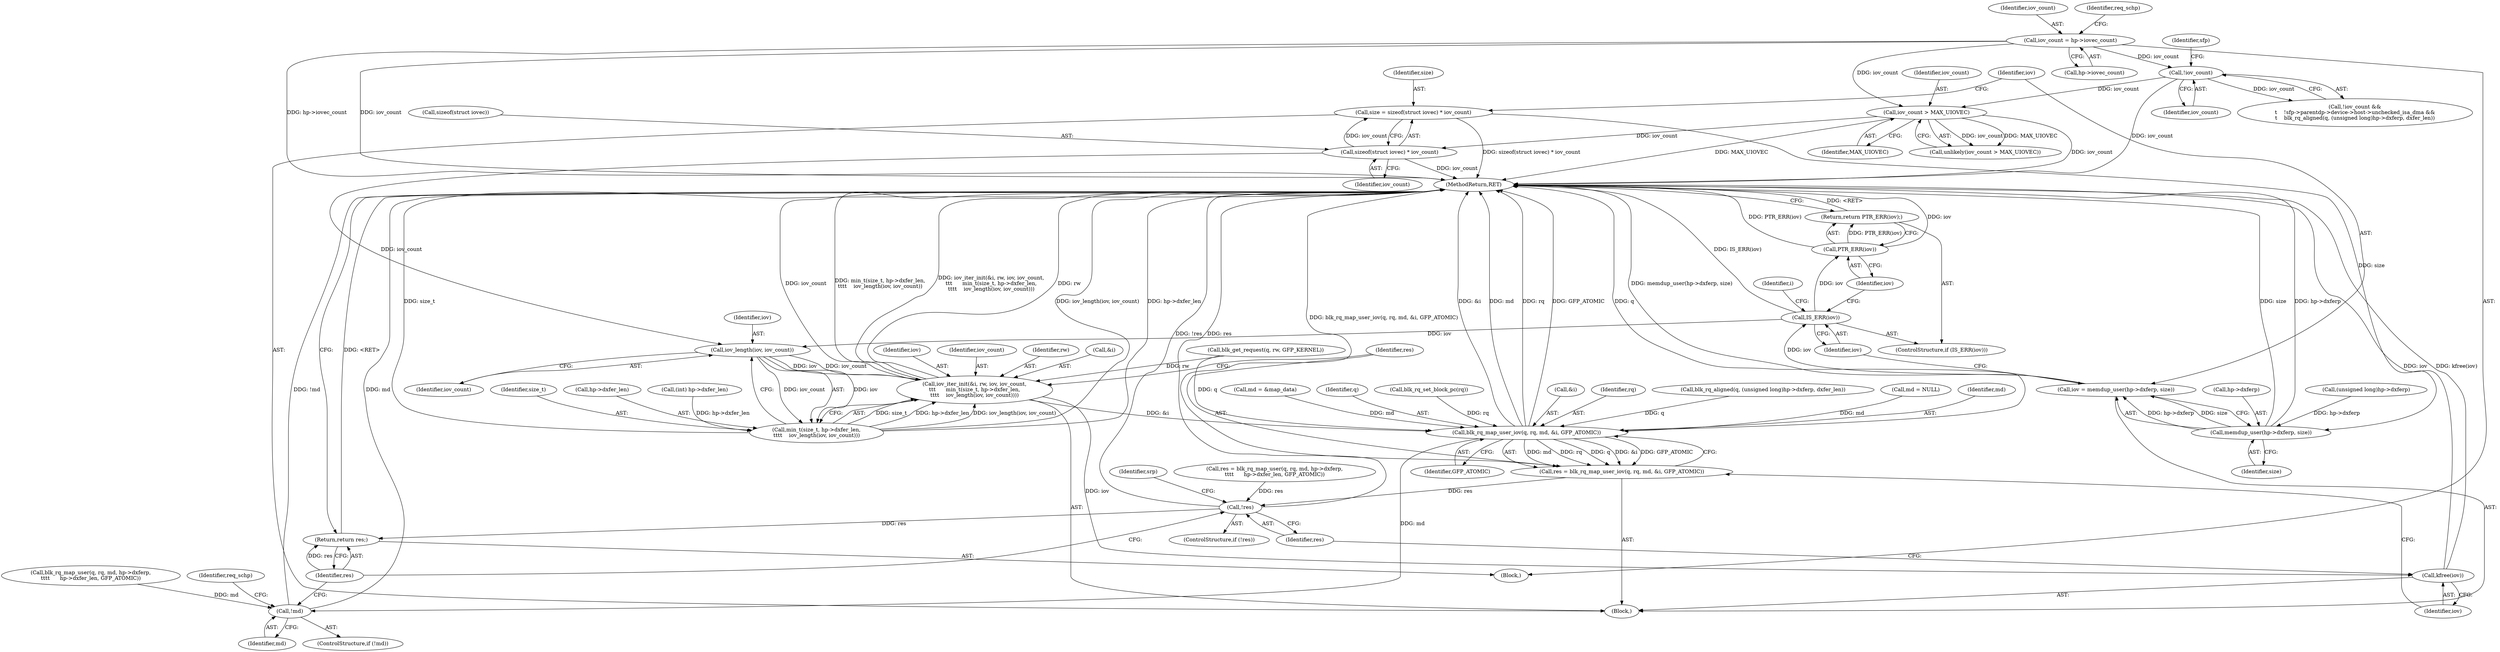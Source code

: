 digraph "0_linux_451a2886b6bf90e2fb378f7c46c655450fb96e81@API" {
"1000420" [label="(Call,size = sizeof(struct iovec) * iov_count)"];
"1000422" [label="(Call,sizeof(struct iovec) * iov_count)"];
"1000410" [label="(Call,iov_count > MAX_UIOVEC)"];
"1000299" [label="(Call,!iov_count)"];
"1000135" [label="(Call,iov_count = hp->iovec_count)"];
"1000430" [label="(Call,memdup_user(hp->dxferp, size))"];
"1000428" [label="(Call,iov = memdup_user(hp->dxferp, size))"];
"1000436" [label="(Call,IS_ERR(iov))"];
"1000439" [label="(Call,PTR_ERR(iov))"];
"1000438" [label="(Return,return PTR_ERR(iov);)"];
"1000452" [label="(Call,iov_length(iov, iov_count))"];
"1000441" [label="(Call,iov_iter_init(&i, rw, iov, iov_count,\n\t\t\t      min_t(size_t, hp->dxfer_len,\n\t\t\t\t    iov_length(iov, iov_count))))"];
"1000457" [label="(Call,blk_rq_map_user_iov(q, rq, md, &i, GFP_ATOMIC))"];
"1000455" [label="(Call,res = blk_rq_map_user_iov(q, rq, md, &i, GFP_ATOMIC))"];
"1000481" [label="(Call,!res)"];
"1000505" [label="(Return,return res;)"];
"1000492" [label="(Call,!md)"];
"1000464" [label="(Call,kfree(iov))"];
"1000447" [label="(Call,min_t(size_t, hp->dxfer_len,\n\t\t\t\t    iov_length(iov, iov_count)))"];
"1000300" [label="(Identifier,iov_count)"];
"1000441" [label="(Call,iov_iter_init(&i, rw, iov, iov_count,\n\t\t\t      min_t(size_t, hp->dxfer_len,\n\t\t\t\t    iov_length(iov, iov_count))))"];
"1000428" [label="(Call,iov = memdup_user(hp->dxferp, size))"];
"1000445" [label="(Identifier,iov)"];
"1000465" [label="(Identifier,iov)"];
"1000299" [label="(Call,!iov_count)"];
"1000505" [label="(Return,return res;)"];
"1000436" [label="(Call,IS_ERR(iov))"];
"1000482" [label="(Identifier,res)"];
"1000435" [label="(ControlStructure,if (IS_ERR(iov)))"];
"1000307" [label="(Identifier,sfp)"];
"1000452" [label="(Call,iov_length(iov, iov_count))"];
"1000443" [label="(Identifier,i)"];
"1000437" [label="(Identifier,iov)"];
"1000314" [label="(Call,(unsigned long)hp->dxferp)"];
"1000324" [label="(Call,md = &map_data)"];
"1000448" [label="(Identifier,size_t)"];
"1000446" [label="(Identifier,iov_count)"];
"1000493" [label="(Identifier,md)"];
"1000457" [label="(Call,blk_rq_map_user_iov(q, rq, md, &i, GFP_ATOMIC))"];
"1000481" [label="(Call,!res)"];
"1000444" [label="(Identifier,rw)"];
"1000458" [label="(Identifier,q)"];
"1000464" [label="(Call,kfree(iov))"];
"1000456" [label="(Identifier,res)"];
"1000480" [label="(ControlStructure,if (!res))"];
"1000442" [label="(Call,&i)"];
"1000434" [label="(Identifier,size)"];
"1000225" [label="(Call,blk_rq_set_block_pc(rq))"];
"1000461" [label="(Call,&i)"];
"1000418" [label="(Block,)"];
"1000425" [label="(Identifier,iov_count)"];
"1000447" [label="(Call,min_t(size_t, hp->dxfer_len,\n\t\t\t\t    iov_length(iov, iov_count)))"];
"1000491" [label="(ControlStructure,if (!md))"];
"1000486" [label="(Identifier,srp)"];
"1000507" [label="(MethodReturn,RET)"];
"1000136" [label="(Identifier,iov_count)"];
"1000463" [label="(Identifier,GFP_ATOMIC)"];
"1000429" [label="(Identifier,iov)"];
"1000411" [label="(Identifier,iov_count)"];
"1000506" [label="(Identifier,res)"];
"1000440" [label="(Identifier,iov)"];
"1000459" [label="(Identifier,rq)"];
"1000454" [label="(Identifier,iov_count)"];
"1000453" [label="(Identifier,iov)"];
"1000469" [label="(Call,blk_rq_map_user(q, rq, md, hp->dxferp,\n\t\t\t\t      hp->dxfer_len, GFP_ATOMIC))"];
"1000137" [label="(Call,hp->iovec_count)"];
"1000212" [label="(Call,blk_get_request(q, rw, GFP_KERNEL))"];
"1000492" [label="(Call,!md)"];
"1000312" [label="(Call,blk_rq_aligned(q, (unsigned long)hp->dxferp, dxfer_len))"];
"1000449" [label="(Call,hp->dxfer_len)"];
"1000467" [label="(Call,res = blk_rq_map_user(q, rq, md, hp->dxferp,\n\t\t\t\t      hp->dxfer_len, GFP_ATOMIC))"];
"1000142" [label="(Identifier,req_schp)"];
"1000412" [label="(Identifier,MAX_UIOVEC)"];
"1000423" [label="(Call,sizeof(struct iovec))"];
"1000438" [label="(Return,return PTR_ERR(iov);)"];
"1000455" [label="(Call,res = blk_rq_map_user_iov(q, rq, md, &i, GFP_ATOMIC))"];
"1000420" [label="(Call,size = sizeof(struct iovec) * iov_count)"];
"1000410" [label="(Call,iov_count > MAX_UIOVEC)"];
"1000431" [label="(Call,hp->dxferp)"];
"1000104" [label="(Block,)"];
"1000430" [label="(Call,memdup_user(hp->dxferp, size))"];
"1000135" [label="(Call,iov_count = hp->iovec_count)"];
"1000439" [label="(Call,PTR_ERR(iov))"];
"1000497" [label="(Identifier,req_schp)"];
"1000123" [label="(Call,(int) hp->dxfer_len)"];
"1000421" [label="(Identifier,size)"];
"1000422" [label="(Call,sizeof(struct iovec) * iov_count)"];
"1000409" [label="(Call,unlikely(iov_count > MAX_UIOVEC))"];
"1000320" [label="(Call,md = NULL)"];
"1000298" [label="(Call,!iov_count &&\n\t    !sfp->parentdp->device->host->unchecked_isa_dma &&\n\t    blk_rq_aligned(q, (unsigned long)hp->dxferp, dxfer_len))"];
"1000460" [label="(Identifier,md)"];
"1000420" -> "1000418"  [label="AST: "];
"1000420" -> "1000422"  [label="CFG: "];
"1000421" -> "1000420"  [label="AST: "];
"1000422" -> "1000420"  [label="AST: "];
"1000429" -> "1000420"  [label="CFG: "];
"1000420" -> "1000507"  [label="DDG: sizeof(struct iovec) * iov_count"];
"1000422" -> "1000420"  [label="DDG: iov_count"];
"1000420" -> "1000430"  [label="DDG: size"];
"1000422" -> "1000425"  [label="CFG: "];
"1000423" -> "1000422"  [label="AST: "];
"1000425" -> "1000422"  [label="AST: "];
"1000422" -> "1000507"  [label="DDG: iov_count"];
"1000410" -> "1000422"  [label="DDG: iov_count"];
"1000422" -> "1000452"  [label="DDG: iov_count"];
"1000410" -> "1000409"  [label="AST: "];
"1000410" -> "1000412"  [label="CFG: "];
"1000411" -> "1000410"  [label="AST: "];
"1000412" -> "1000410"  [label="AST: "];
"1000409" -> "1000410"  [label="CFG: "];
"1000410" -> "1000507"  [label="DDG: iov_count"];
"1000410" -> "1000507"  [label="DDG: MAX_UIOVEC"];
"1000410" -> "1000409"  [label="DDG: iov_count"];
"1000410" -> "1000409"  [label="DDG: MAX_UIOVEC"];
"1000299" -> "1000410"  [label="DDG: iov_count"];
"1000135" -> "1000410"  [label="DDG: iov_count"];
"1000299" -> "1000298"  [label="AST: "];
"1000299" -> "1000300"  [label="CFG: "];
"1000300" -> "1000299"  [label="AST: "];
"1000307" -> "1000299"  [label="CFG: "];
"1000298" -> "1000299"  [label="CFG: "];
"1000299" -> "1000507"  [label="DDG: iov_count"];
"1000299" -> "1000298"  [label="DDG: iov_count"];
"1000135" -> "1000299"  [label="DDG: iov_count"];
"1000135" -> "1000104"  [label="AST: "];
"1000135" -> "1000137"  [label="CFG: "];
"1000136" -> "1000135"  [label="AST: "];
"1000137" -> "1000135"  [label="AST: "];
"1000142" -> "1000135"  [label="CFG: "];
"1000135" -> "1000507"  [label="DDG: iov_count"];
"1000135" -> "1000507"  [label="DDG: hp->iovec_count"];
"1000430" -> "1000428"  [label="AST: "];
"1000430" -> "1000434"  [label="CFG: "];
"1000431" -> "1000430"  [label="AST: "];
"1000434" -> "1000430"  [label="AST: "];
"1000428" -> "1000430"  [label="CFG: "];
"1000430" -> "1000507"  [label="DDG: size"];
"1000430" -> "1000507"  [label="DDG: hp->dxferp"];
"1000430" -> "1000428"  [label="DDG: hp->dxferp"];
"1000430" -> "1000428"  [label="DDG: size"];
"1000314" -> "1000430"  [label="DDG: hp->dxferp"];
"1000428" -> "1000418"  [label="AST: "];
"1000429" -> "1000428"  [label="AST: "];
"1000437" -> "1000428"  [label="CFG: "];
"1000428" -> "1000507"  [label="DDG: memdup_user(hp->dxferp, size)"];
"1000428" -> "1000436"  [label="DDG: iov"];
"1000436" -> "1000435"  [label="AST: "];
"1000436" -> "1000437"  [label="CFG: "];
"1000437" -> "1000436"  [label="AST: "];
"1000440" -> "1000436"  [label="CFG: "];
"1000443" -> "1000436"  [label="CFG: "];
"1000436" -> "1000507"  [label="DDG: IS_ERR(iov)"];
"1000436" -> "1000439"  [label="DDG: iov"];
"1000436" -> "1000452"  [label="DDG: iov"];
"1000439" -> "1000438"  [label="AST: "];
"1000439" -> "1000440"  [label="CFG: "];
"1000440" -> "1000439"  [label="AST: "];
"1000438" -> "1000439"  [label="CFG: "];
"1000439" -> "1000507"  [label="DDG: iov"];
"1000439" -> "1000507"  [label="DDG: PTR_ERR(iov)"];
"1000439" -> "1000438"  [label="DDG: PTR_ERR(iov)"];
"1000438" -> "1000435"  [label="AST: "];
"1000507" -> "1000438"  [label="CFG: "];
"1000438" -> "1000507"  [label="DDG: <RET>"];
"1000452" -> "1000447"  [label="AST: "];
"1000452" -> "1000454"  [label="CFG: "];
"1000453" -> "1000452"  [label="AST: "];
"1000454" -> "1000452"  [label="AST: "];
"1000447" -> "1000452"  [label="CFG: "];
"1000452" -> "1000441"  [label="DDG: iov"];
"1000452" -> "1000441"  [label="DDG: iov_count"];
"1000452" -> "1000447"  [label="DDG: iov"];
"1000452" -> "1000447"  [label="DDG: iov_count"];
"1000441" -> "1000418"  [label="AST: "];
"1000441" -> "1000447"  [label="CFG: "];
"1000442" -> "1000441"  [label="AST: "];
"1000444" -> "1000441"  [label="AST: "];
"1000445" -> "1000441"  [label="AST: "];
"1000446" -> "1000441"  [label="AST: "];
"1000447" -> "1000441"  [label="AST: "];
"1000456" -> "1000441"  [label="CFG: "];
"1000441" -> "1000507"  [label="DDG: iov_count"];
"1000441" -> "1000507"  [label="DDG: min_t(size_t, hp->dxfer_len,\n\t\t\t\t    iov_length(iov, iov_count))"];
"1000441" -> "1000507"  [label="DDG: iov_iter_init(&i, rw, iov, iov_count,\n\t\t\t      min_t(size_t, hp->dxfer_len,\n\t\t\t\t    iov_length(iov, iov_count)))"];
"1000441" -> "1000507"  [label="DDG: rw"];
"1000212" -> "1000441"  [label="DDG: rw"];
"1000447" -> "1000441"  [label="DDG: size_t"];
"1000447" -> "1000441"  [label="DDG: hp->dxfer_len"];
"1000447" -> "1000441"  [label="DDG: iov_length(iov, iov_count)"];
"1000441" -> "1000457"  [label="DDG: &i"];
"1000441" -> "1000464"  [label="DDG: iov"];
"1000457" -> "1000455"  [label="AST: "];
"1000457" -> "1000463"  [label="CFG: "];
"1000458" -> "1000457"  [label="AST: "];
"1000459" -> "1000457"  [label="AST: "];
"1000460" -> "1000457"  [label="AST: "];
"1000461" -> "1000457"  [label="AST: "];
"1000463" -> "1000457"  [label="AST: "];
"1000455" -> "1000457"  [label="CFG: "];
"1000457" -> "1000507"  [label="DDG: &i"];
"1000457" -> "1000507"  [label="DDG: md"];
"1000457" -> "1000507"  [label="DDG: rq"];
"1000457" -> "1000507"  [label="DDG: GFP_ATOMIC"];
"1000457" -> "1000507"  [label="DDG: q"];
"1000457" -> "1000455"  [label="DDG: md"];
"1000457" -> "1000455"  [label="DDG: rq"];
"1000457" -> "1000455"  [label="DDG: q"];
"1000457" -> "1000455"  [label="DDG: &i"];
"1000457" -> "1000455"  [label="DDG: GFP_ATOMIC"];
"1000312" -> "1000457"  [label="DDG: q"];
"1000212" -> "1000457"  [label="DDG: q"];
"1000225" -> "1000457"  [label="DDG: rq"];
"1000324" -> "1000457"  [label="DDG: md"];
"1000320" -> "1000457"  [label="DDG: md"];
"1000457" -> "1000492"  [label="DDG: md"];
"1000455" -> "1000418"  [label="AST: "];
"1000456" -> "1000455"  [label="AST: "];
"1000465" -> "1000455"  [label="CFG: "];
"1000455" -> "1000507"  [label="DDG: blk_rq_map_user_iov(q, rq, md, &i, GFP_ATOMIC)"];
"1000455" -> "1000481"  [label="DDG: res"];
"1000481" -> "1000480"  [label="AST: "];
"1000481" -> "1000482"  [label="CFG: "];
"1000482" -> "1000481"  [label="AST: "];
"1000486" -> "1000481"  [label="CFG: "];
"1000506" -> "1000481"  [label="CFG: "];
"1000481" -> "1000507"  [label="DDG: !res"];
"1000481" -> "1000507"  [label="DDG: res"];
"1000467" -> "1000481"  [label="DDG: res"];
"1000481" -> "1000505"  [label="DDG: res"];
"1000505" -> "1000104"  [label="AST: "];
"1000505" -> "1000506"  [label="CFG: "];
"1000506" -> "1000505"  [label="AST: "];
"1000507" -> "1000505"  [label="CFG: "];
"1000505" -> "1000507"  [label="DDG: <RET>"];
"1000506" -> "1000505"  [label="DDG: res"];
"1000492" -> "1000491"  [label="AST: "];
"1000492" -> "1000493"  [label="CFG: "];
"1000493" -> "1000492"  [label="AST: "];
"1000497" -> "1000492"  [label="CFG: "];
"1000506" -> "1000492"  [label="CFG: "];
"1000492" -> "1000507"  [label="DDG: md"];
"1000492" -> "1000507"  [label="DDG: !md"];
"1000469" -> "1000492"  [label="DDG: md"];
"1000464" -> "1000418"  [label="AST: "];
"1000464" -> "1000465"  [label="CFG: "];
"1000465" -> "1000464"  [label="AST: "];
"1000482" -> "1000464"  [label="CFG: "];
"1000464" -> "1000507"  [label="DDG: iov"];
"1000464" -> "1000507"  [label="DDG: kfree(iov)"];
"1000448" -> "1000447"  [label="AST: "];
"1000449" -> "1000447"  [label="AST: "];
"1000447" -> "1000507"  [label="DDG: iov_length(iov, iov_count)"];
"1000447" -> "1000507"  [label="DDG: hp->dxfer_len"];
"1000447" -> "1000507"  [label="DDG: size_t"];
"1000123" -> "1000447"  [label="DDG: hp->dxfer_len"];
}
